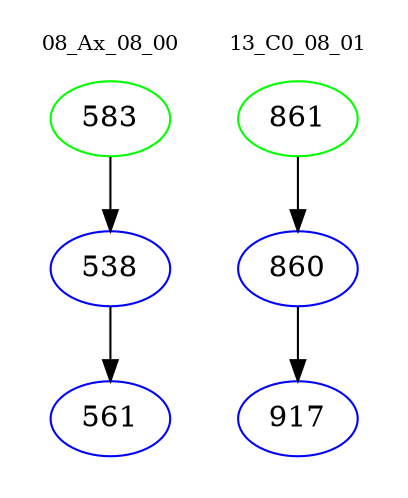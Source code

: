 digraph{
subgraph cluster_0 {
color = white
label = "08_Ax_08_00";
fontsize=10;
T0_583 [label="583", color="green"]
T0_583 -> T0_538 [color="black"]
T0_538 [label="538", color="blue"]
T0_538 -> T0_561 [color="black"]
T0_561 [label="561", color="blue"]
}
subgraph cluster_1 {
color = white
label = "13_C0_08_01";
fontsize=10;
T1_861 [label="861", color="green"]
T1_861 -> T1_860 [color="black"]
T1_860 [label="860", color="blue"]
T1_860 -> T1_917 [color="black"]
T1_917 [label="917", color="blue"]
}
}
